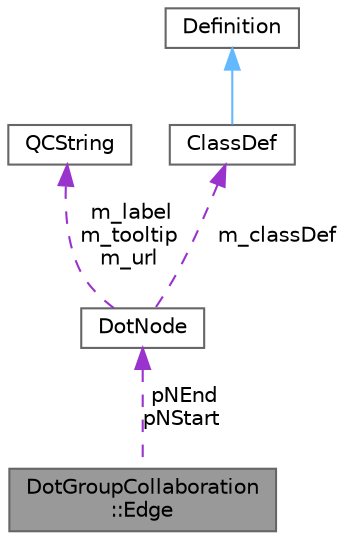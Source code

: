 digraph "DotGroupCollaboration::Edge"
{
 // INTERACTIVE_SVG=YES
 // LATEX_PDF_SIZE
  bgcolor="transparent";
  edge [fontname=Helvetica,fontsize=10,labelfontname=Helvetica,labelfontsize=10];
  node [fontname=Helvetica,fontsize=10,shape=box,height=0.2,width=0.4];
  Node1 [label="DotGroupCollaboration\l::Edge",height=0.2,width=0.4,color="gray40", fillcolor="grey60", style="filled", fontcolor="black",tooltip=" "];
  Node2 -> Node1 [dir="back",color="darkorchid3",style="dashed",label=" pNEnd\npNStart" ];
  Node2 [label="DotNode",height=0.2,width=0.4,color="gray40", fillcolor="white", style="filled",URL="$dd/d7e/class_dot_node.html",tooltip="A node in a dot graph."];
  Node3 -> Node2 [dir="back",color="darkorchid3",style="dashed",label=" m_label\nm_tooltip\nm_url" ];
  Node3 [label="QCString",height=0.2,width=0.4,color="gray40", fillcolor="white", style="filled",URL="$d9/d45/class_q_c_string.html",tooltip="This is an alternative implementation of QCString."];
  Node4 -> Node2 [dir="back",color="darkorchid3",style="dashed",label=" m_classDef" ];
  Node4 [label="ClassDef",height=0.2,width=0.4,color="gray40", fillcolor="white", style="filled",URL="$d1/dcf/class_class_def.html",tooltip="A abstract class representing of a compound symbol."];
  Node5 -> Node4 [dir="back",color="steelblue1",style="solid"];
  Node5 [label="Definition",height=0.2,width=0.4,color="gray40", fillcolor="white", style="filled",URL="$d5/dcc/class_definition.html",tooltip="The common base class of all entity definitions found in the sources."];
}
